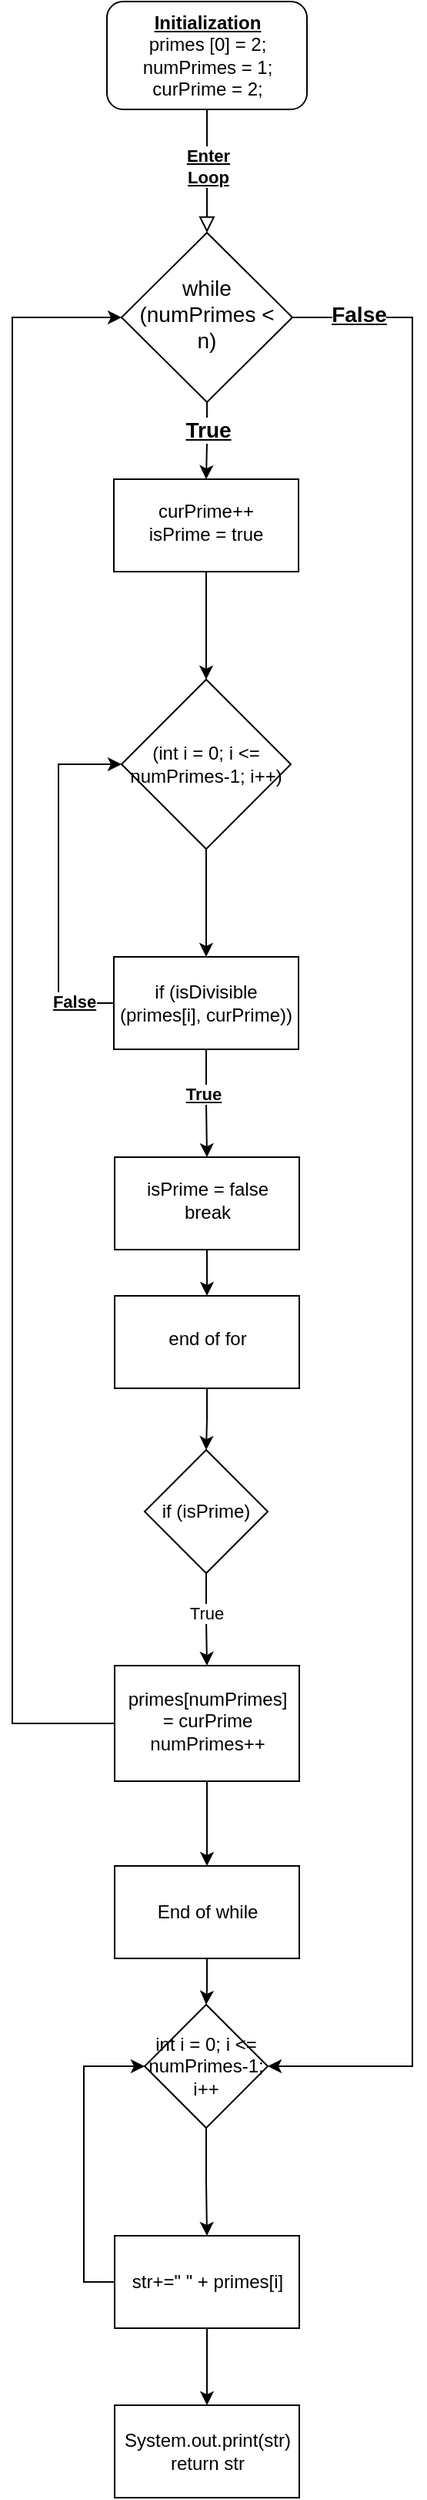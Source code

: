 <mxfile version="26.2.13">
  <diagram id="C5RBs43oDa-KdzZeNtuy" name="Page-1">
    <mxGraphModel dx="1830" dy="2792" grid="1" gridSize="10" guides="1" tooltips="1" connect="1" arrows="1" fold="1" page="1" pageScale="1" pageWidth="827" pageHeight="1169" math="0" shadow="0">
      <root>
        <mxCell id="WIyWlLk6GJQsqaUBKTNV-0" />
        <mxCell id="WIyWlLk6GJQsqaUBKTNV-1" parent="WIyWlLk6GJQsqaUBKTNV-0" />
        <mxCell id="WIyWlLk6GJQsqaUBKTNV-2" value="" style="rounded=0;html=1;jettySize=auto;orthogonalLoop=1;fontSize=11;endArrow=block;endFill=0;endSize=8;strokeWidth=1;shadow=0;labelBackgroundColor=none;edgeStyle=orthogonalEdgeStyle;" parent="WIyWlLk6GJQsqaUBKTNV-1" source="WIyWlLk6GJQsqaUBKTNV-3" target="WIyWlLk6GJQsqaUBKTNV-6" edge="1">
          <mxGeometry relative="1" as="geometry" />
        </mxCell>
        <mxCell id="WMLP6IzIhIKLdvRmTj-3-6" value="&lt;b&gt;&lt;u&gt;Enter&lt;/u&gt;&lt;/b&gt;&lt;div&gt;&lt;b&gt;&lt;u&gt;Loop&lt;/u&gt;&lt;/b&gt;&lt;/div&gt;" style="edgeLabel;html=1;align=center;verticalAlign=middle;resizable=0;points=[];" parent="WIyWlLk6GJQsqaUBKTNV-2" vertex="1" connectable="0">
          <mxGeometry x="-0.086" relative="1" as="geometry">
            <mxPoint as="offset" />
          </mxGeometry>
        </mxCell>
        <mxCell id="WIyWlLk6GJQsqaUBKTNV-3" value="&lt;u&gt;&lt;b&gt;Initialization&lt;/b&gt;&lt;/u&gt;&lt;br&gt;primes [0] = 2;&lt;br&gt;numPrimes = 1;&lt;br&gt;curPrime  = 2;" style="rounded=1;whiteSpace=wrap;html=1;fontSize=12;glass=0;strokeWidth=1;shadow=0;" parent="WIyWlLk6GJQsqaUBKTNV-1" vertex="1">
          <mxGeometry x="321.5" y="-1169" width="130" height="70" as="geometry" />
        </mxCell>
        <mxCell id="4sU3sMb4ji6Bm4S2hSPm-18" style="edgeStyle=orthogonalEdgeStyle;rounded=0;orthogonalLoop=1;jettySize=auto;html=1;entryX=0.5;entryY=0;entryDx=0;entryDy=0;" edge="1" parent="WIyWlLk6GJQsqaUBKTNV-1" source="WIyWlLk6GJQsqaUBKTNV-6" target="WMLP6IzIhIKLdvRmTj-3-1">
          <mxGeometry relative="1" as="geometry" />
        </mxCell>
        <mxCell id="4sU3sMb4ji6Bm4S2hSPm-54" value="&lt;b&gt;&lt;u&gt;&lt;font style=&quot;font-size: 14px;&quot;&gt;True&lt;/font&gt;&lt;/u&gt;&lt;/b&gt;" style="edgeLabel;html=1;align=center;verticalAlign=middle;resizable=0;points=[];" vertex="1" connectable="0" parent="4sU3sMb4ji6Bm4S2hSPm-18">
          <mxGeometry x="-0.287" relative="1" as="geometry">
            <mxPoint as="offset" />
          </mxGeometry>
        </mxCell>
        <mxCell id="4sU3sMb4ji6Bm4S2hSPm-19" style="edgeStyle=orthogonalEdgeStyle;rounded=0;orthogonalLoop=1;jettySize=auto;html=1;exitX=1;exitY=0.5;exitDx=0;exitDy=0;entryX=1;entryY=0.5;entryDx=0;entryDy=0;" edge="1" parent="WIyWlLk6GJQsqaUBKTNV-1" source="WIyWlLk6GJQsqaUBKTNV-6" target="4sU3sMb4ji6Bm4S2hSPm-41">
          <mxGeometry relative="1" as="geometry">
            <mxPoint x="446" y="111" as="targetPoint" />
            <mxPoint x="582" y="-956.5" as="sourcePoint" />
            <Array as="points">
              <mxPoint x="520" y="-964" />
              <mxPoint x="520" y="171" />
            </Array>
          </mxGeometry>
        </mxCell>
        <mxCell id="4sU3sMb4ji6Bm4S2hSPm-53" value="&lt;b&gt;&lt;u&gt;&lt;font style=&quot;font-size: 14px;&quot;&gt;False&lt;/font&gt;&lt;/u&gt;&lt;/b&gt;" style="edgeLabel;html=1;align=center;verticalAlign=middle;resizable=0;points=[];" vertex="1" connectable="0" parent="4sU3sMb4ji6Bm4S2hSPm-19">
          <mxGeometry x="-0.935" y="2" relative="1" as="geometry">
            <mxPoint as="offset" />
          </mxGeometry>
        </mxCell>
        <mxCell id="WIyWlLk6GJQsqaUBKTNV-6" value="&lt;font style=&quot;font-size: 14px;&quot;&gt;while (numPrimes &amp;lt; n)&lt;/font&gt;" style="rhombus;whiteSpace=wrap;html=1;shadow=0;fontFamily=Helvetica;fontSize=12;align=center;strokeWidth=1;spacing=6;spacingTop=-4;" parent="WIyWlLk6GJQsqaUBKTNV-1" vertex="1">
          <mxGeometry x="331" y="-1019" width="111" height="110" as="geometry" />
        </mxCell>
        <mxCell id="4sU3sMb4ji6Bm4S2hSPm-22" style="edgeStyle=orthogonalEdgeStyle;rounded=0;orthogonalLoop=1;jettySize=auto;html=1;entryX=0.5;entryY=0;entryDx=0;entryDy=0;" edge="1" parent="WIyWlLk6GJQsqaUBKTNV-1" source="WMLP6IzIhIKLdvRmTj-3-1" target="4sU3sMb4ji6Bm4S2hSPm-0">
          <mxGeometry relative="1" as="geometry" />
        </mxCell>
        <mxCell id="WMLP6IzIhIKLdvRmTj-3-1" value="curPrime++&lt;div&gt;isPrime = true&lt;/div&gt;" style="whiteSpace=wrap;html=1;shadow=0;strokeWidth=1;spacing=6;spacingTop=-4;" parent="WIyWlLk6GJQsqaUBKTNV-1" vertex="1">
          <mxGeometry x="326" y="-859" width="120" height="60" as="geometry" />
        </mxCell>
        <mxCell id="4sU3sMb4ji6Bm4S2hSPm-26" value="" style="edgeStyle=orthogonalEdgeStyle;rounded=0;orthogonalLoop=1;jettySize=auto;html=1;" edge="1" parent="WIyWlLk6GJQsqaUBKTNV-1" source="WMLP6IzIhIKLdvRmTj-3-11" target="4sU3sMb4ji6Bm4S2hSPm-25">
          <mxGeometry relative="1" as="geometry" />
        </mxCell>
        <mxCell id="WMLP6IzIhIKLdvRmTj-3-11" value="isPrime = false&lt;div&gt;break&lt;/div&gt;" style="whiteSpace=wrap;html=1;shadow=0;strokeWidth=1;spacing=6;spacingTop=-4;" parent="WIyWlLk6GJQsqaUBKTNV-1" vertex="1">
          <mxGeometry x="326.5" y="-419" width="120" height="60" as="geometry" />
        </mxCell>
        <mxCell id="4sU3sMb4ji6Bm4S2hSPm-47" style="edgeStyle=orthogonalEdgeStyle;rounded=0;orthogonalLoop=1;jettySize=auto;html=1;entryX=0.5;entryY=0;entryDx=0;entryDy=0;" edge="1" parent="WIyWlLk6GJQsqaUBKTNV-1" source="WMLP6IzIhIKLdvRmTj-3-23" target="4sU3sMb4ji6Bm4S2hSPm-45">
          <mxGeometry relative="1" as="geometry" />
        </mxCell>
        <mxCell id="4sU3sMb4ji6Bm4S2hSPm-52" style="edgeStyle=orthogonalEdgeStyle;rounded=0;orthogonalLoop=1;jettySize=auto;html=1;entryX=0;entryY=0.5;entryDx=0;entryDy=0;exitX=0;exitY=0.5;exitDx=0;exitDy=0;" edge="1" parent="WIyWlLk6GJQsqaUBKTNV-1" source="WMLP6IzIhIKLdvRmTj-3-23" target="WIyWlLk6GJQsqaUBKTNV-6">
          <mxGeometry relative="1" as="geometry">
            <mxPoint x="229" y="-99" as="sourcePoint" />
            <mxPoint x="230" y="-964" as="targetPoint" />
            <Array as="points">
              <mxPoint x="260" y="-51" />
              <mxPoint x="260" y="-964" />
            </Array>
          </mxGeometry>
        </mxCell>
        <mxCell id="WMLP6IzIhIKLdvRmTj-3-23" value="primes[numPrimes] = curPrime&lt;div&gt;numPrimes++&lt;/div&gt;" style="whiteSpace=wrap;html=1;shadow=0;strokeWidth=1;spacing=6;spacingTop=-4;" parent="WIyWlLk6GJQsqaUBKTNV-1" vertex="1">
          <mxGeometry x="326.5" y="-89" width="120" height="75" as="geometry" />
        </mxCell>
        <mxCell id="4sU3sMb4ji6Bm4S2hSPm-44" style="edgeStyle=orthogonalEdgeStyle;rounded=0;orthogonalLoop=1;jettySize=auto;html=1;exitX=0;exitY=0.5;exitDx=0;exitDy=0;entryX=0;entryY=0.5;entryDx=0;entryDy=0;" edge="1" parent="WIyWlLk6GJQsqaUBKTNV-1" source="WMLP6IzIhIKLdvRmTj-3-32" target="4sU3sMb4ji6Bm4S2hSPm-41">
          <mxGeometry relative="1" as="geometry" />
        </mxCell>
        <mxCell id="4sU3sMb4ji6Bm4S2hSPm-55" style="edgeStyle=orthogonalEdgeStyle;rounded=0;orthogonalLoop=1;jettySize=auto;html=1;entryX=0.5;entryY=0;entryDx=0;entryDy=0;" edge="1" parent="WIyWlLk6GJQsqaUBKTNV-1" source="WMLP6IzIhIKLdvRmTj-3-32" target="WMLP6IzIhIKLdvRmTj-3-34">
          <mxGeometry relative="1" as="geometry" />
        </mxCell>
        <mxCell id="WMLP6IzIhIKLdvRmTj-3-32" value="str+=&quot; &quot; + primes[i]" style="whiteSpace=wrap;html=1;rounded=0;" parent="WIyWlLk6GJQsqaUBKTNV-1" vertex="1">
          <mxGeometry x="326.5" y="281" width="120" height="60" as="geometry" />
        </mxCell>
        <mxCell id="WMLP6IzIhIKLdvRmTj-3-34" value="System.out.print(str)&lt;div&gt;return str&lt;/div&gt;" style="whiteSpace=wrap;html=1;rounded=0;" parent="WIyWlLk6GJQsqaUBKTNV-1" vertex="1">
          <mxGeometry x="326.5" y="391" width="120" height="60" as="geometry" />
        </mxCell>
        <mxCell id="4sU3sMb4ji6Bm4S2hSPm-23" style="edgeStyle=orthogonalEdgeStyle;rounded=0;orthogonalLoop=1;jettySize=auto;html=1;entryX=0.5;entryY=0;entryDx=0;entryDy=0;" edge="1" parent="WIyWlLk6GJQsqaUBKTNV-1" source="4sU3sMb4ji6Bm4S2hSPm-0" target="4sU3sMb4ji6Bm4S2hSPm-7">
          <mxGeometry relative="1" as="geometry" />
        </mxCell>
        <mxCell id="4sU3sMb4ji6Bm4S2hSPm-0" value="(int i = 0; i &amp;lt;= numPrimes-1; i++)" style="rhombus;whiteSpace=wrap;html=1;" vertex="1" parent="WIyWlLk6GJQsqaUBKTNV-1">
          <mxGeometry x="331" y="-729" width="110" height="110" as="geometry" />
        </mxCell>
        <mxCell id="4sU3sMb4ji6Bm4S2hSPm-14" style="edgeStyle=orthogonalEdgeStyle;rounded=0;orthogonalLoop=1;jettySize=auto;html=1;entryX=0.5;entryY=0;entryDx=0;entryDy=0;" edge="1" parent="WIyWlLk6GJQsqaUBKTNV-1" source="4sU3sMb4ji6Bm4S2hSPm-7" target="WMLP6IzIhIKLdvRmTj-3-11">
          <mxGeometry relative="1" as="geometry" />
        </mxCell>
        <mxCell id="4sU3sMb4ji6Bm4S2hSPm-58" value="&lt;b&gt;&lt;u&gt;True&lt;/u&gt;&lt;/b&gt;" style="edgeLabel;html=1;align=center;verticalAlign=middle;resizable=0;points=[];" vertex="1" connectable="0" parent="4sU3sMb4ji6Bm4S2hSPm-14">
          <mxGeometry x="-0.187" y="-2" relative="1" as="geometry">
            <mxPoint as="offset" />
          </mxGeometry>
        </mxCell>
        <mxCell id="4sU3sMb4ji6Bm4S2hSPm-24" style="edgeStyle=orthogonalEdgeStyle;rounded=0;orthogonalLoop=1;jettySize=auto;html=1;exitX=0;exitY=0.5;exitDx=0;exitDy=0;entryX=0;entryY=0.5;entryDx=0;entryDy=0;" edge="1" parent="WIyWlLk6GJQsqaUBKTNV-1" source="4sU3sMb4ji6Bm4S2hSPm-7" target="4sU3sMb4ji6Bm4S2hSPm-0">
          <mxGeometry relative="1" as="geometry">
            <Array as="points">
              <mxPoint x="290" y="-519" />
              <mxPoint x="290" y="-674" />
            </Array>
          </mxGeometry>
        </mxCell>
        <mxCell id="4sU3sMb4ji6Bm4S2hSPm-57" value="&lt;b&gt;&lt;u&gt;False&lt;/u&gt;&lt;/b&gt;" style="edgeLabel;html=1;align=center;verticalAlign=middle;resizable=0;points=[];" vertex="1" connectable="0" parent="4sU3sMb4ji6Bm4S2hSPm-24">
          <mxGeometry x="-0.77" y="-1" relative="1" as="geometry">
            <mxPoint as="offset" />
          </mxGeometry>
        </mxCell>
        <mxCell id="4sU3sMb4ji6Bm4S2hSPm-7" value="if (isDivisible (primes[i], curPrime))" style="rounded=0;whiteSpace=wrap;html=1;" vertex="1" parent="WIyWlLk6GJQsqaUBKTNV-1">
          <mxGeometry x="326" y="-549" width="120" height="60" as="geometry" />
        </mxCell>
        <mxCell id="4sU3sMb4ji6Bm4S2hSPm-38" style="edgeStyle=orthogonalEdgeStyle;rounded=0;orthogonalLoop=1;jettySize=auto;html=1;entryX=0.5;entryY=0;entryDx=0;entryDy=0;" edge="1" parent="WIyWlLk6GJQsqaUBKTNV-1" source="4sU3sMb4ji6Bm4S2hSPm-25" target="4sU3sMb4ji6Bm4S2hSPm-36">
          <mxGeometry relative="1" as="geometry" />
        </mxCell>
        <mxCell id="4sU3sMb4ji6Bm4S2hSPm-25" value="end of for" style="whiteSpace=wrap;html=1;shadow=0;strokeWidth=1;spacing=6;spacingTop=-4;" vertex="1" parent="WIyWlLk6GJQsqaUBKTNV-1">
          <mxGeometry x="326.5" y="-329" width="120" height="60" as="geometry" />
        </mxCell>
        <mxCell id="4sU3sMb4ji6Bm4S2hSPm-39" style="edgeStyle=orthogonalEdgeStyle;rounded=0;orthogonalLoop=1;jettySize=auto;html=1;entryX=0.5;entryY=0;entryDx=0;entryDy=0;" edge="1" parent="WIyWlLk6GJQsqaUBKTNV-1" source="4sU3sMb4ji6Bm4S2hSPm-36" target="WMLP6IzIhIKLdvRmTj-3-23">
          <mxGeometry relative="1" as="geometry" />
        </mxCell>
        <mxCell id="4sU3sMb4ji6Bm4S2hSPm-59" value="True" style="edgeLabel;html=1;align=center;verticalAlign=middle;resizable=0;points=[];" vertex="1" connectable="0" parent="4sU3sMb4ji6Bm4S2hSPm-39">
          <mxGeometry x="-0.151" relative="1" as="geometry">
            <mxPoint as="offset" />
          </mxGeometry>
        </mxCell>
        <mxCell id="4sU3sMb4ji6Bm4S2hSPm-36" value="if (isPrime)" style="rhombus;whiteSpace=wrap;html=1;" vertex="1" parent="WIyWlLk6GJQsqaUBKTNV-1">
          <mxGeometry x="346" y="-229" width="80" height="80" as="geometry" />
        </mxCell>
        <mxCell id="4sU3sMb4ji6Bm4S2hSPm-43" style="edgeStyle=orthogonalEdgeStyle;rounded=0;orthogonalLoop=1;jettySize=auto;html=1;" edge="1" parent="WIyWlLk6GJQsqaUBKTNV-1" source="4sU3sMb4ji6Bm4S2hSPm-41" target="WMLP6IzIhIKLdvRmTj-3-32">
          <mxGeometry relative="1" as="geometry" />
        </mxCell>
        <mxCell id="4sU3sMb4ji6Bm4S2hSPm-41" value="int i = 0; i &amp;lt;= numPrimes-1; i++" style="rhombus;whiteSpace=wrap;html=1;" vertex="1" parent="WIyWlLk6GJQsqaUBKTNV-1">
          <mxGeometry x="346" y="131" width="80" height="80" as="geometry" />
        </mxCell>
        <mxCell id="4sU3sMb4ji6Bm4S2hSPm-46" style="edgeStyle=orthogonalEdgeStyle;rounded=0;orthogonalLoop=1;jettySize=auto;html=1;entryX=0.5;entryY=0;entryDx=0;entryDy=0;" edge="1" parent="WIyWlLk6GJQsqaUBKTNV-1" source="4sU3sMb4ji6Bm4S2hSPm-45" target="4sU3sMb4ji6Bm4S2hSPm-41">
          <mxGeometry relative="1" as="geometry" />
        </mxCell>
        <mxCell id="4sU3sMb4ji6Bm4S2hSPm-45" value="End of while" style="rounded=0;whiteSpace=wrap;html=1;" vertex="1" parent="WIyWlLk6GJQsqaUBKTNV-1">
          <mxGeometry x="326.5" y="41" width="120" height="60" as="geometry" />
        </mxCell>
      </root>
    </mxGraphModel>
  </diagram>
</mxfile>
